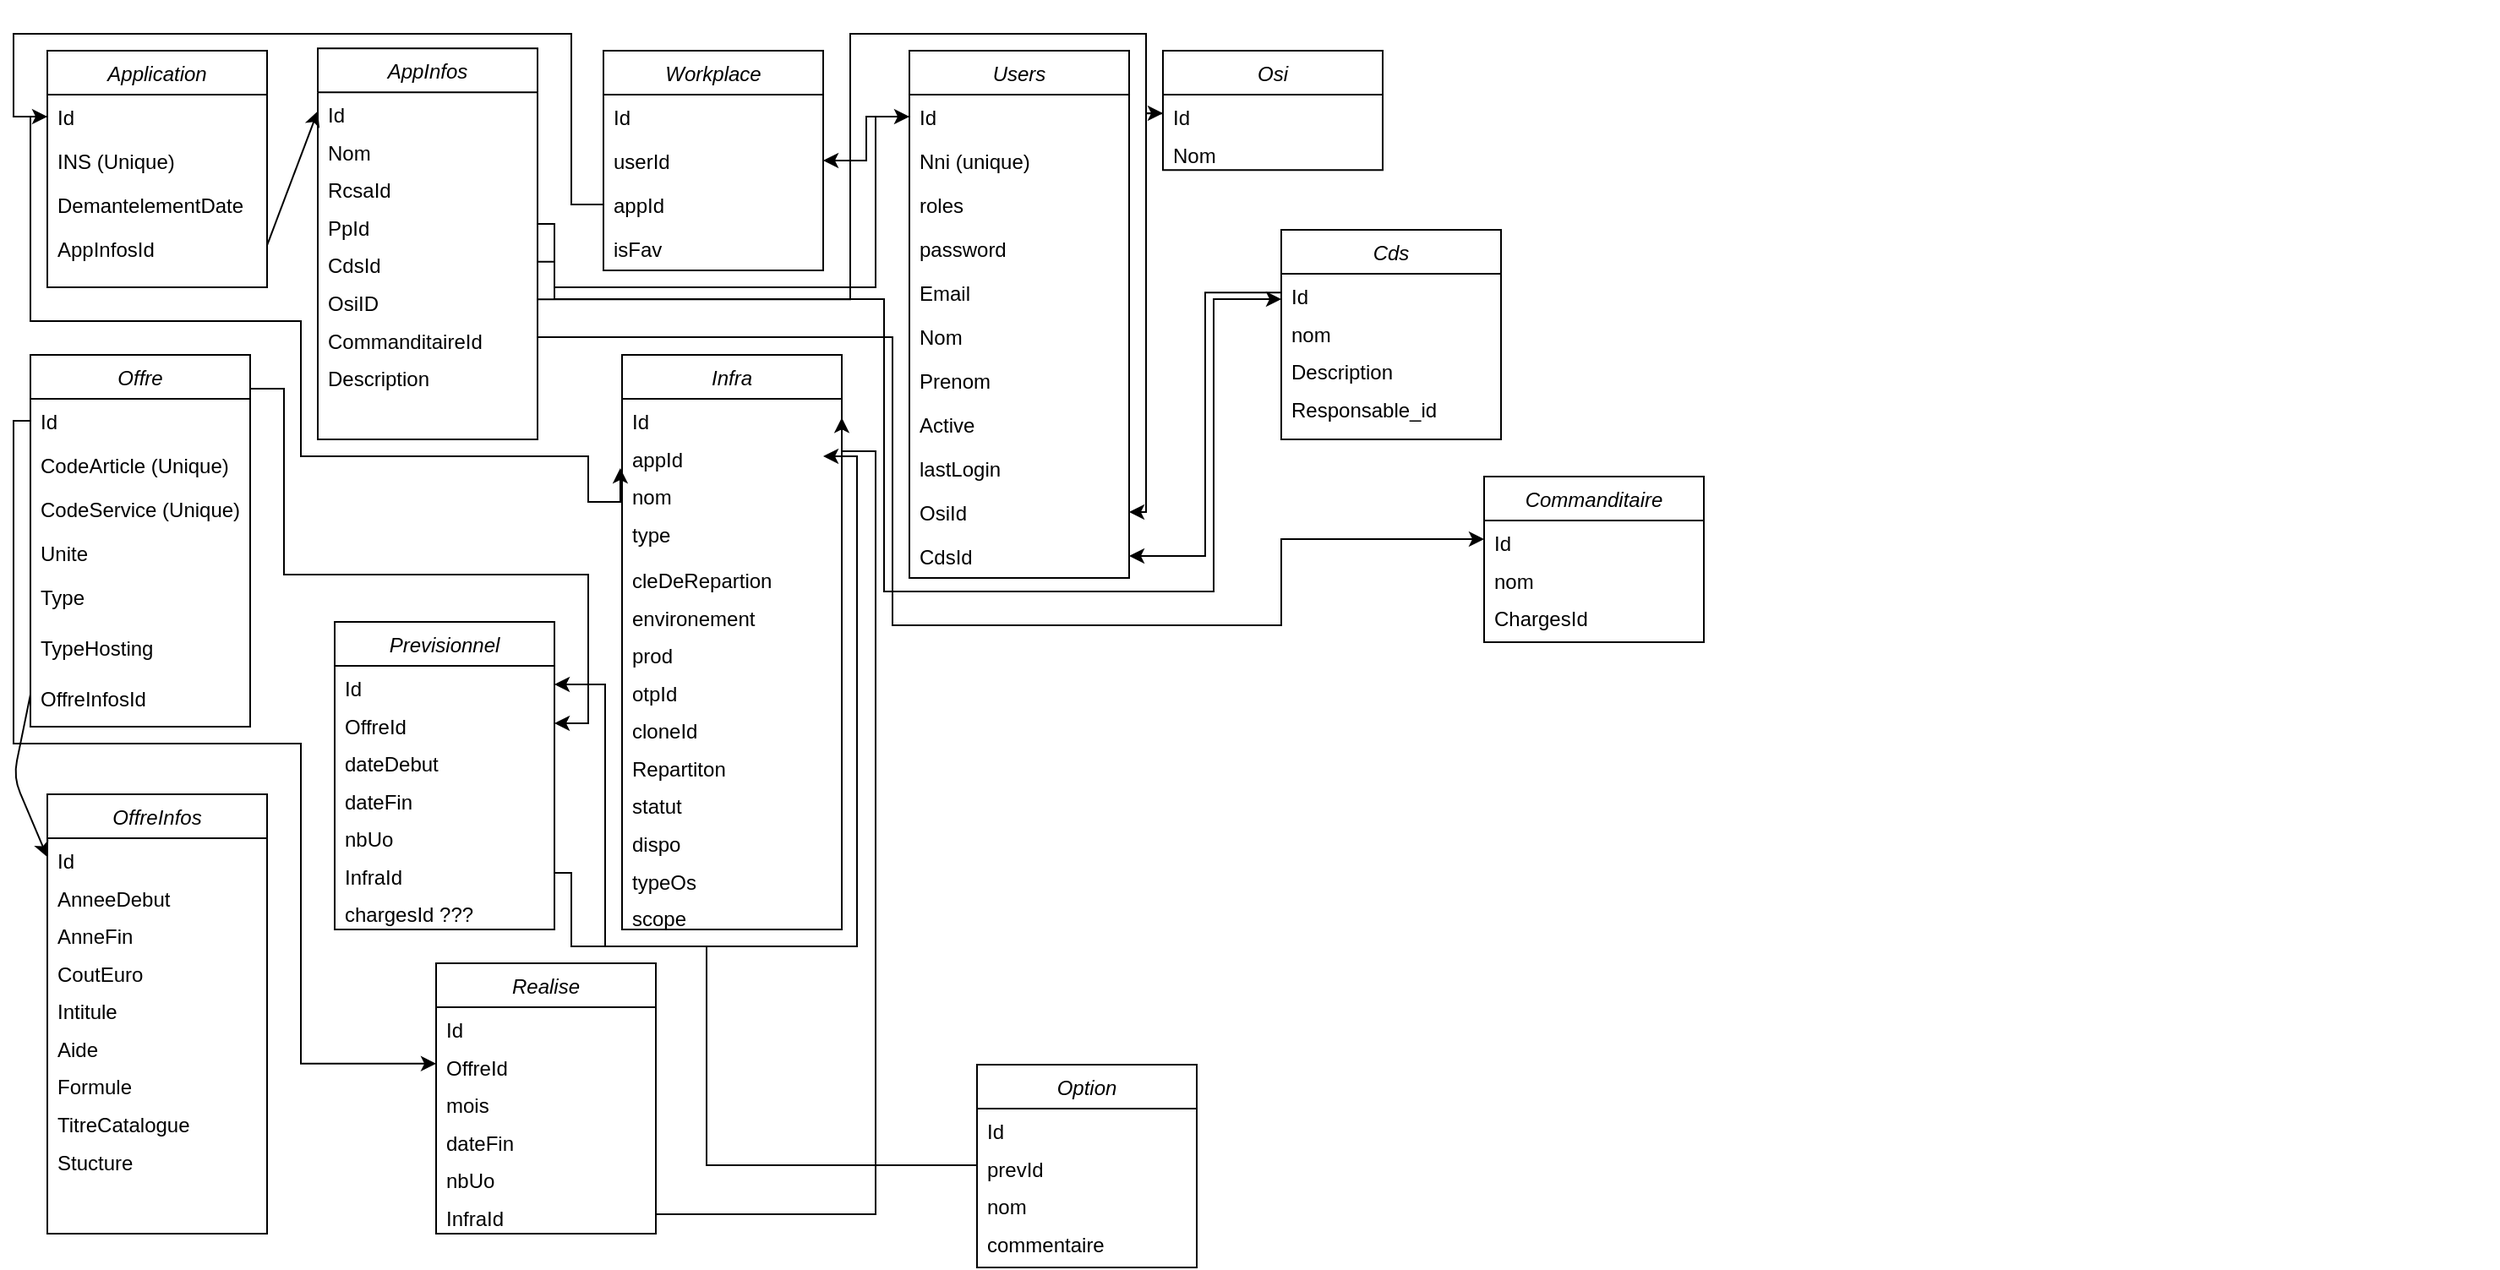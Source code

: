 <mxfile version="13.6.2" type="github"><diagram id="C5RBs43oDa-KdzZeNtuy" name="Page-1"><mxGraphModel dx="2591" dy="805" grid="1" gridSize="10" guides="1" tooltips="1" connect="1" arrows="1" fold="1" page="1" pageScale="1" pageWidth="1169" pageHeight="827" background="#FFFFFF" math="0" shadow="0"><root><mxCell id="WIyWlLk6GJQsqaUBKTNV-0"/><mxCell id="WIyWlLk6GJQsqaUBKTNV-1" parent="WIyWlLk6GJQsqaUBKTNV-0"/><mxCell id="NG8x4knDalmK18Tff4SG-9" value="" style="group" parent="WIyWlLk6GJQsqaUBKTNV-1" vertex="1" connectable="0"><mxGeometry x="180" y="10" width="130" height="240" as="geometry"/></mxCell><mxCell id="NG8x4knDalmK18Tff4SG-3" value="AppInfos" style="swimlane;fontStyle=2;align=center;verticalAlign=top;childLayout=stackLayout;horizontal=1;startSize=26;horizontalStack=0;resizeParent=1;resizeLast=0;collapsible=1;marginBottom=0;rounded=0;shadow=0;strokeWidth=1;" parent="NG8x4knDalmK18Tff4SG-9" vertex="1"><mxGeometry x="-1160" y="28.571" width="130" height="231.429" as="geometry"><mxRectangle x="230" y="140" width="160" height="26" as="alternateBounds"/></mxGeometry></mxCell><mxCell id="NG8x4knDalmK18Tff4SG-4" value="Id" style="text;align=left;verticalAlign=top;spacingLeft=4;spacingRight=4;overflow=hidden;rotatable=0;points=[[0,0.5],[1,0.5]];portConstraint=eastwest;" parent="NG8x4knDalmK18Tff4SG-3" vertex="1"><mxGeometry y="26" width="130" height="22.286" as="geometry"/></mxCell><mxCell id="NG8x4knDalmK18Tff4SG-6" value="Nom" style="text;align=left;verticalAlign=top;spacingLeft=4;spacingRight=4;overflow=hidden;rotatable=0;points=[[0,0.5],[1,0.5]];portConstraint=eastwest;rounded=0;shadow=0;html=0;" parent="NG8x4knDalmK18Tff4SG-3" vertex="1"><mxGeometry y="48.286" width="130" height="22.286" as="geometry"/></mxCell><mxCell id="NG8x4knDalmK18Tff4SG-12" value="RcsaId" style="text;align=left;verticalAlign=top;spacingLeft=4;spacingRight=4;overflow=hidden;rotatable=0;points=[[0,0.5],[1,0.5]];portConstraint=eastwest;rounded=0;shadow=0;html=0;" parent="NG8x4knDalmK18Tff4SG-3" vertex="1"><mxGeometry y="70.571" width="130" height="22.286" as="geometry"/></mxCell><mxCell id="NG8x4knDalmK18Tff4SG-13" value="PpId" style="text;align=left;verticalAlign=top;spacingLeft=4;spacingRight=4;overflow=hidden;rotatable=0;points=[[0,0.5],[1,0.5]];portConstraint=eastwest;rounded=0;shadow=0;html=0;" parent="NG8x4knDalmK18Tff4SG-3" vertex="1"><mxGeometry y="92.857" width="130" height="22.286" as="geometry"/></mxCell><mxCell id="NG8x4knDalmK18Tff4SG-14" value="CdsId" style="text;align=left;verticalAlign=top;spacingLeft=4;spacingRight=4;overflow=hidden;rotatable=0;points=[[0,0.5],[1,0.5]];portConstraint=eastwest;rounded=0;shadow=0;html=0;" parent="NG8x4knDalmK18Tff4SG-3" vertex="1"><mxGeometry y="115.143" width="130" height="22.286" as="geometry"/></mxCell><mxCell id="NG8x4knDalmK18Tff4SG-16" value="OsiID" style="text;align=left;verticalAlign=top;spacingLeft=4;spacingRight=4;overflow=hidden;rotatable=0;points=[[0,0.5],[1,0.5]];portConstraint=eastwest;rounded=0;shadow=0;html=0;" parent="NG8x4knDalmK18Tff4SG-3" vertex="1"><mxGeometry y="137.429" width="130" height="22.286" as="geometry"/></mxCell><mxCell id="kQjVn0ige6z7BItfw34j-37" value="CommanditaireId" style="text;align=left;verticalAlign=top;spacingLeft=4;spacingRight=4;overflow=hidden;rotatable=0;points=[[0,0.5],[1,0.5]];portConstraint=eastwest;rounded=0;shadow=0;html=0;" parent="NG8x4knDalmK18Tff4SG-3" vertex="1"><mxGeometry y="159.714" width="130" height="22.286" as="geometry"/></mxCell><mxCell id="CQ4GkBf9wZ1WWb05KuME-1" value="Description&#xA;" style="text;align=left;verticalAlign=top;spacingLeft=4;spacingRight=4;overflow=hidden;rotatable=0;points=[[0,0.5],[1,0.5]];portConstraint=eastwest;rounded=0;shadow=0;html=0;" vertex="1" parent="NG8x4knDalmK18Tff4SG-3"><mxGeometry y="182.0" width="130" height="22.286" as="geometry"/></mxCell><mxCell id="NG8x4knDalmK18Tff4SG-17" value="" style="endArrow=classic;html=1;exitX=1;exitY=0.5;exitDx=0;exitDy=0;entryX=0;entryY=0.5;entryDx=0;entryDy=0;" parent="WIyWlLk6GJQsqaUBKTNV-1" source="CQ4GkBf9wZ1WWb05KuME-2" target="NG8x4knDalmK18Tff4SG-4" edge="1"><mxGeometry width="50" height="50" relative="1" as="geometry"><mxPoint x="-1060" y="250" as="sourcePoint"/><mxPoint x="-980" y="98" as="targetPoint"/></mxGeometry></mxCell><mxCell id="NG8x4knDalmK18Tff4SG-37" value="" style="endArrow=classic;html=1;entryX=0;entryY=0.5;entryDx=0;entryDy=0;" parent="WIyWlLk6GJQsqaUBKTNV-1" target="NG8x4knDalmK18Tff4SG-27" edge="1"><mxGeometry width="50" height="50" relative="1" as="geometry"><mxPoint x="-1150" y="421" as="sourcePoint"/><mxPoint x="-980" y="419.429" as="targetPoint"/><Array as="points"><mxPoint x="-1160" y="470"/></Array></mxGeometry></mxCell><mxCell id="Rm4Ljo6j3yXok0jEWn-0-30" style="edgeStyle=orthogonalEdgeStyle;rounded=0;orthogonalLoop=1;jettySize=auto;html=1;entryX=-0.008;entryY=0.84;entryDx=0;entryDy=0;entryPerimeter=0;" parent="WIyWlLk6GJQsqaUBKTNV-1" source="zkfFHV4jXpPFQw0GAbJ--1" target="Rm4Ljo6j3yXok0jEWn-0-23" edge="1"><mxGeometry relative="1" as="geometry"><Array as="points"><mxPoint x="-1150" y="79"/><mxPoint x="-1150" y="200"/><mxPoint x="-990" y="200"/><mxPoint x="-990" y="280"/><mxPoint x="-820" y="280"/><mxPoint x="-820" y="307"/></Array></mxGeometry></mxCell><mxCell id="Rm4Ljo6j3yXok0jEWn-0-31" style="edgeStyle=orthogonalEdgeStyle;rounded=0;orthogonalLoop=1;jettySize=auto;html=1;" parent="WIyWlLk6GJQsqaUBKTNV-1" source="NG8x4knDalmK18Tff4SG-19" target="Rm4Ljo6j3yXok0jEWn-0-2" edge="1"><mxGeometry relative="1" as="geometry"><mxPoint x="-1011" y="399" as="sourcePoint"/><Array as="points"><mxPoint x="-1085" y="240"/><mxPoint x="-1000" y="240"/><mxPoint x="-1000" y="350"/><mxPoint x="-820" y="350"/><mxPoint x="-820" y="438"/></Array></mxGeometry></mxCell><mxCell id="Rm4Ljo6j3yXok0jEWn-0-32" style="edgeStyle=orthogonalEdgeStyle;rounded=0;orthogonalLoop=1;jettySize=auto;html=1;entryX=0;entryY=0.5;entryDx=0;entryDy=0;" parent="WIyWlLk6GJQsqaUBKTNV-1" source="NG8x4knDalmK18Tff4SG-19" target="Rm4Ljo6j3yXok0jEWn-0-15" edge="1"><mxGeometry relative="1" as="geometry"><Array as="points"><mxPoint x="-1160" y="259"/><mxPoint x="-1160" y="450"/><mxPoint x="-990" y="450"/><mxPoint x="-990" y="639"/></Array></mxGeometry></mxCell><mxCell id="Rm4Ljo6j3yXok0jEWn-0-33" style="edgeStyle=orthogonalEdgeStyle;rounded=0;orthogonalLoop=1;jettySize=auto;html=1;" parent="WIyWlLk6GJQsqaUBKTNV-1" source="Rm4Ljo6j3yXok0jEWn-0-11" edge="1"><mxGeometry relative="1" as="geometry"><Array as="points"><mxPoint x="-830" y="527"/><mxPoint x="-830" y="570"/><mxPoint x="-661" y="570"/><mxPoint x="-661" y="280"/></Array><mxPoint x="-681" y="280" as="targetPoint"/></mxGeometry></mxCell><mxCell id="Rm4Ljo6j3yXok0jEWn-0-34" style="edgeStyle=orthogonalEdgeStyle;rounded=0;orthogonalLoop=1;jettySize=auto;html=1;entryX=1;entryY=0.5;entryDx=0;entryDy=0;" parent="WIyWlLk6GJQsqaUBKTNV-1" source="Rm4Ljo6j3yXok0jEWn-0-19" target="Rm4Ljo6j3yXok0jEWn-0-22" edge="1"><mxGeometry relative="1" as="geometry"><Array as="points"><mxPoint x="-650" y="729"/><mxPoint x="-650" y="277"/></Array></mxGeometry></mxCell><mxCell id="Rm4Ljo6j3yXok0jEWn-0-40" style="edgeStyle=orthogonalEdgeStyle;rounded=0;orthogonalLoop=1;jettySize=auto;html=1;" parent="WIyWlLk6GJQsqaUBKTNV-1" source="Rm4Ljo6j3yXok0jEWn-0-37" target="Rm4Ljo6j3yXok0jEWn-0-1" edge="1"><mxGeometry relative="1" as="geometry"><mxPoint x="-810" y="426" as="targetPoint"/><Array as="points"><mxPoint x="-750" y="700"/><mxPoint x="-750" y="570"/><mxPoint x="-810" y="570"/><mxPoint x="-810" y="415"/></Array></mxGeometry></mxCell><mxCell id="kQjVn0ige6z7BItfw34j-5" style="edgeStyle=orthogonalEdgeStyle;rounded=0;orthogonalLoop=1;jettySize=auto;html=1;exitX=0;exitY=0.5;exitDx=0;exitDy=0;entryX=0;entryY=0.5;entryDx=0;entryDy=0;" parent="WIyWlLk6GJQsqaUBKTNV-1" source="kQjVn0ige6z7BItfw34j-3" target="zkfFHV4jXpPFQw0GAbJ--1" edge="1"><mxGeometry relative="1" as="geometry"><Array as="points"><mxPoint x="-830" y="131"/><mxPoint x="-830" y="30"/><mxPoint x="-1160" y="30"/><mxPoint x="-1160" y="79"/></Array></mxGeometry></mxCell><mxCell id="kQjVn0ige6z7BItfw34j-19" style="edgeStyle=orthogonalEdgeStyle;rounded=0;orthogonalLoop=1;jettySize=auto;html=1;" parent="WIyWlLk6GJQsqaUBKTNV-1" source="kQjVn0ige6z7BItfw34j-7" target="kQjVn0ige6z7BItfw34j-2" edge="1"><mxGeometry relative="1" as="geometry"/></mxCell><mxCell id="kQjVn0ige6z7BItfw34j-0" value="Workplace" style="swimlane;fontStyle=2;align=center;verticalAlign=top;childLayout=stackLayout;horizontal=1;startSize=26;horizontalStack=0;resizeParent=1;resizeLast=0;collapsible=1;marginBottom=0;rounded=0;shadow=0;strokeWidth=1;" parent="WIyWlLk6GJQsqaUBKTNV-1" vertex="1"><mxGeometry x="-811" y="40" width="130" height="130" as="geometry"><mxRectangle x="230" y="140" width="160" height="26" as="alternateBounds"/></mxGeometry></mxCell><mxCell id="kQjVn0ige6z7BItfw34j-1" value="Id" style="text;align=left;verticalAlign=top;spacingLeft=4;spacingRight=4;overflow=hidden;rotatable=0;points=[[0,0.5],[1,0.5]];portConstraint=eastwest;" parent="kQjVn0ige6z7BItfw34j-0" vertex="1"><mxGeometry y="26" width="130" height="26" as="geometry"/></mxCell><mxCell id="kQjVn0ige6z7BItfw34j-2" value="userId" style="text;align=left;verticalAlign=top;spacingLeft=4;spacingRight=4;overflow=hidden;rotatable=0;points=[[0,0.5],[1,0.5]];portConstraint=eastwest;rounded=0;shadow=0;html=0;" parent="kQjVn0ige6z7BItfw34j-0" vertex="1"><mxGeometry y="52" width="130" height="26" as="geometry"/></mxCell><mxCell id="kQjVn0ige6z7BItfw34j-3" value="appId" style="text;align=left;verticalAlign=top;spacingLeft=4;spacingRight=4;overflow=hidden;rotatable=0;points=[[0,0.5],[1,0.5]];portConstraint=eastwest;rounded=0;shadow=0;html=0;" parent="kQjVn0ige6z7BItfw34j-0" vertex="1"><mxGeometry y="78" width="130" height="26" as="geometry"/></mxCell><mxCell id="kQjVn0ige6z7BItfw34j-4" value="isFav" style="text;align=left;verticalAlign=top;spacingLeft=4;spacingRight=4;overflow=hidden;rotatable=0;points=[[0,0.5],[1,0.5]];portConstraint=eastwest;rounded=0;shadow=0;html=0;" parent="kQjVn0ige6z7BItfw34j-0" vertex="1"><mxGeometry y="104" width="130" height="26" as="geometry"/></mxCell><mxCell id="kQjVn0ige6z7BItfw34j-6" value="Users" style="swimlane;fontStyle=2;align=center;verticalAlign=top;childLayout=stackLayout;horizontal=1;startSize=26;horizontalStack=0;resizeParent=1;resizeLast=0;collapsible=1;marginBottom=0;rounded=0;shadow=0;strokeWidth=1;" parent="WIyWlLk6GJQsqaUBKTNV-1" vertex="1"><mxGeometry x="-630" y="40" width="130" height="312" as="geometry"><mxRectangle x="230" y="140" width="160" height="26" as="alternateBounds"/></mxGeometry></mxCell><mxCell id="kQjVn0ige6z7BItfw34j-7" value="Id" style="text;align=left;verticalAlign=top;spacingLeft=4;spacingRight=4;overflow=hidden;rotatable=0;points=[[0,0.5],[1,0.5]];portConstraint=eastwest;" parent="kQjVn0ige6z7BItfw34j-6" vertex="1"><mxGeometry y="26" width="130" height="26" as="geometry"/></mxCell><mxCell id="kQjVn0ige6z7BItfw34j-8" value="Nni (unique)" style="text;align=left;verticalAlign=top;spacingLeft=4;spacingRight=4;overflow=hidden;rotatable=0;points=[[0,0.5],[1,0.5]];portConstraint=eastwest;rounded=0;shadow=0;html=0;" parent="kQjVn0ige6z7BItfw34j-6" vertex="1"><mxGeometry y="52" width="130" height="26" as="geometry"/></mxCell><mxCell id="kQjVn0ige6z7BItfw34j-9" value="roles" style="text;align=left;verticalAlign=top;spacingLeft=4;spacingRight=4;overflow=hidden;rotatable=0;points=[[0,0.5],[1,0.5]];portConstraint=eastwest;rounded=0;shadow=0;html=0;" parent="kQjVn0ige6z7BItfw34j-6" vertex="1"><mxGeometry y="78" width="130" height="26" as="geometry"/></mxCell><mxCell id="kQjVn0ige6z7BItfw34j-10" value="password" style="text;align=left;verticalAlign=top;spacingLeft=4;spacingRight=4;overflow=hidden;rotatable=0;points=[[0,0.5],[1,0.5]];portConstraint=eastwest;rounded=0;shadow=0;html=0;" parent="kQjVn0ige6z7BItfw34j-6" vertex="1"><mxGeometry y="104" width="130" height="26" as="geometry"/></mxCell><mxCell id="kQjVn0ige6z7BItfw34j-13" value="Email" style="text;align=left;verticalAlign=top;spacingLeft=4;spacingRight=4;overflow=hidden;rotatable=0;points=[[0,0.5],[1,0.5]];portConstraint=eastwest;rounded=0;shadow=0;html=0;" parent="kQjVn0ige6z7BItfw34j-6" vertex="1"><mxGeometry y="130" width="130" height="26" as="geometry"/></mxCell><mxCell id="kQjVn0ige6z7BItfw34j-12" value="Nom" style="text;align=left;verticalAlign=top;spacingLeft=4;spacingRight=4;overflow=hidden;rotatable=0;points=[[0,0.5],[1,0.5]];portConstraint=eastwest;rounded=0;shadow=0;html=0;" parent="kQjVn0ige6z7BItfw34j-6" vertex="1"><mxGeometry y="156" width="130" height="26" as="geometry"/></mxCell><mxCell id="kQjVn0ige6z7BItfw34j-14" value="Prenom" style="text;align=left;verticalAlign=top;spacingLeft=4;spacingRight=4;overflow=hidden;rotatable=0;points=[[0,0.5],[1,0.5]];portConstraint=eastwest;rounded=0;shadow=0;html=0;" parent="kQjVn0ige6z7BItfw34j-6" vertex="1"><mxGeometry y="182" width="130" height="26" as="geometry"/></mxCell><mxCell id="kQjVn0ige6z7BItfw34j-15" value="Active" style="text;align=left;verticalAlign=top;spacingLeft=4;spacingRight=4;overflow=hidden;rotatable=0;points=[[0,0.5],[1,0.5]];portConstraint=eastwest;rounded=0;shadow=0;html=0;" parent="kQjVn0ige6z7BItfw34j-6" vertex="1"><mxGeometry y="208" width="130" height="26" as="geometry"/></mxCell><mxCell id="kQjVn0ige6z7BItfw34j-17" value="lastLogin" style="text;align=left;verticalAlign=top;spacingLeft=4;spacingRight=4;overflow=hidden;rotatable=0;points=[[0,0.5],[1,0.5]];portConstraint=eastwest;rounded=0;shadow=0;html=0;" parent="kQjVn0ige6z7BItfw34j-6" vertex="1"><mxGeometry y="234" width="130" height="26" as="geometry"/></mxCell><mxCell id="kQjVn0ige6z7BItfw34j-16" value="OsiId" style="text;align=left;verticalAlign=top;spacingLeft=4;spacingRight=4;overflow=hidden;rotatable=0;points=[[0,0.5],[1,0.5]];portConstraint=eastwest;rounded=0;shadow=0;html=0;" parent="kQjVn0ige6z7BItfw34j-6" vertex="1"><mxGeometry y="260" width="130" height="26" as="geometry"/></mxCell><mxCell id="kQjVn0ige6z7BItfw34j-18" value="CdsId" style="text;align=left;verticalAlign=top;spacingLeft=4;spacingRight=4;overflow=hidden;rotatable=0;points=[[0,0.5],[1,0.5]];portConstraint=eastwest;rounded=0;shadow=0;html=0;" parent="kQjVn0ige6z7BItfw34j-6" vertex="1"><mxGeometry y="286" width="130" height="26" as="geometry"/></mxCell><mxCell id="zkfFHV4jXpPFQw0GAbJ--0" value="Application" style="swimlane;fontStyle=2;align=center;verticalAlign=top;childLayout=stackLayout;horizontal=1;startSize=26;horizontalStack=0;resizeParent=1;resizeLast=0;collapsible=1;marginBottom=0;rounded=0;shadow=0;strokeWidth=1;" parent="WIyWlLk6GJQsqaUBKTNV-1" vertex="1"><mxGeometry x="-1140" y="40" width="130" height="140" as="geometry"><mxRectangle x="230" y="140" width="160" height="26" as="alternateBounds"/></mxGeometry></mxCell><mxCell id="zkfFHV4jXpPFQw0GAbJ--1" value="Id" style="text;align=left;verticalAlign=top;spacingLeft=4;spacingRight=4;overflow=hidden;rotatable=0;points=[[0,0.5],[1,0.5]];portConstraint=eastwest;" parent="zkfFHV4jXpPFQw0GAbJ--0" vertex="1"><mxGeometry y="26" width="130" height="26" as="geometry"/></mxCell><mxCell id="zkfFHV4jXpPFQw0GAbJ--2" value="INS (Unique)" style="text;align=left;verticalAlign=top;spacingLeft=4;spacingRight=4;overflow=hidden;rotatable=0;points=[[0,0.5],[1,0.5]];portConstraint=eastwest;rounded=0;shadow=0;html=0;" parent="zkfFHV4jXpPFQw0GAbJ--0" vertex="1"><mxGeometry y="52" width="130" height="26" as="geometry"/></mxCell><mxCell id="zkfFHV4jXpPFQw0GAbJ--3" value="DemantelementDate" style="text;align=left;verticalAlign=top;spacingLeft=4;spacingRight=4;overflow=hidden;rotatable=0;points=[[0,0.5],[1,0.5]];portConstraint=eastwest;rounded=0;shadow=0;html=0;" parent="zkfFHV4jXpPFQw0GAbJ--0" vertex="1"><mxGeometry y="78" width="130" height="26" as="geometry"/></mxCell><mxCell id="CQ4GkBf9wZ1WWb05KuME-2" value="AppInfosId" style="text;align=left;verticalAlign=top;spacingLeft=4;spacingRight=4;overflow=hidden;rotatable=0;points=[[0,0.5],[1,0.5]];portConstraint=eastwest;rounded=0;shadow=0;html=0;" vertex="1" parent="zkfFHV4jXpPFQw0GAbJ--0"><mxGeometry y="104" width="130" height="22.286" as="geometry"/></mxCell><mxCell id="kQjVn0ige6z7BItfw34j-35" style="edgeStyle=orthogonalEdgeStyle;rounded=0;orthogonalLoop=1;jettySize=auto;html=1;entryX=1;entryY=0.5;entryDx=0;entryDy=0;" parent="WIyWlLk6GJQsqaUBKTNV-1" source="kQjVn0ige6z7BItfw34j-21" target="kQjVn0ige6z7BItfw34j-16" edge="1"><mxGeometry relative="1" as="geometry"><Array as="points"><mxPoint x="-490" y="77"/><mxPoint x="-490" y="313"/></Array></mxGeometry></mxCell><mxCell id="kQjVn0ige6z7BItfw34j-20" value="Osi" style="swimlane;fontStyle=2;align=center;verticalAlign=top;childLayout=stackLayout;horizontal=1;startSize=26;horizontalStack=0;resizeParent=1;resizeLast=0;collapsible=1;marginBottom=0;rounded=0;shadow=0;strokeWidth=1;" parent="WIyWlLk6GJQsqaUBKTNV-1" vertex="1"><mxGeometry x="-480" y="40" width="130" height="70.571" as="geometry"><mxRectangle x="230" y="140" width="160" height="26" as="alternateBounds"/></mxGeometry></mxCell><mxCell id="kQjVn0ige6z7BItfw34j-21" value="Id" style="text;align=left;verticalAlign=top;spacingLeft=4;spacingRight=4;overflow=hidden;rotatable=0;points=[[0,0.5],[1,0.5]];portConstraint=eastwest;" parent="kQjVn0ige6z7BItfw34j-20" vertex="1"><mxGeometry y="26" width="130" height="22.286" as="geometry"/></mxCell><mxCell id="kQjVn0ige6z7BItfw34j-22" value="Nom" style="text;align=left;verticalAlign=top;spacingLeft=4;spacingRight=4;overflow=hidden;rotatable=0;points=[[0,0.5],[1,0.5]];portConstraint=eastwest;" parent="kQjVn0ige6z7BItfw34j-20" vertex="1"><mxGeometry y="48.286" width="130" height="22.286" as="geometry"/></mxCell><mxCell id="kQjVn0ige6z7BItfw34j-36" style="edgeStyle=orthogonalEdgeStyle;rounded=0;orthogonalLoop=1;jettySize=auto;html=1;entryX=1;entryY=0.5;entryDx=0;entryDy=0;" parent="WIyWlLk6GJQsqaUBKTNV-1" source="kQjVn0ige6z7BItfw34j-31" target="kQjVn0ige6z7BItfw34j-18" edge="1"><mxGeometry relative="1" as="geometry"/></mxCell><mxCell id="kQjVn0ige6z7BItfw34j-38" style="edgeStyle=orthogonalEdgeStyle;rounded=0;orthogonalLoop=1;jettySize=auto;html=1;" parent="WIyWlLk6GJQsqaUBKTNV-1" source="kQjVn0ige6z7BItfw34j-37" target="kQjVn0ige6z7BItfw34j-26" edge="1"><mxGeometry relative="1" as="geometry"><Array as="points"><mxPoint x="-640" y="210"/><mxPoint x="-640" y="380"/><mxPoint x="-410" y="380"/><mxPoint x="-410" y="329"/></Array></mxGeometry></mxCell><mxCell id="kQjVn0ige6z7BItfw34j-39" style="edgeStyle=orthogonalEdgeStyle;rounded=0;orthogonalLoop=1;jettySize=auto;html=1;entryX=0;entryY=0.5;entryDx=0;entryDy=0;" parent="WIyWlLk6GJQsqaUBKTNV-1" source="NG8x4knDalmK18Tff4SG-13" target="kQjVn0ige6z7BItfw34j-7" edge="1"><mxGeometry relative="1" as="geometry"><Array as="points"><mxPoint x="-840" y="143"/><mxPoint x="-840" y="180"/><mxPoint x="-650" y="180"/><mxPoint x="-650" y="79"/></Array></mxGeometry></mxCell><mxCell id="kQjVn0ige6z7BItfw34j-40" style="edgeStyle=orthogonalEdgeStyle;rounded=0;orthogonalLoop=1;jettySize=auto;html=1;" parent="WIyWlLk6GJQsqaUBKTNV-1" source="NG8x4knDalmK18Tff4SG-14" edge="1" target="kQjVn0ige6z7BItfw34j-31"><mxGeometry relative="1" as="geometry"><mxPoint x="-440" y="160" as="targetPoint"/><Array as="points"><mxPoint x="-840" y="165"/><mxPoint x="-840" y="187"/><mxPoint x="-645" y="187"/><mxPoint x="-645" y="360"/><mxPoint x="-450" y="360"/><mxPoint x="-450" y="187"/></Array></mxGeometry></mxCell><mxCell id="kQjVn0ige6z7BItfw34j-41" style="edgeStyle=orthogonalEdgeStyle;rounded=0;orthogonalLoop=1;jettySize=auto;html=1;" parent="WIyWlLk6GJQsqaUBKTNV-1" source="NG8x4knDalmK18Tff4SG-16" target="kQjVn0ige6z7BItfw34j-21" edge="1"><mxGeometry relative="1" as="geometry"><Array as="points"><mxPoint x="-665" y="187"/><mxPoint x="-665" y="30"/><mxPoint x="-490" y="30"/><mxPoint x="-490" y="77"/></Array></mxGeometry></mxCell><mxCell id="Rm4Ljo6j3yXok0jEWn-0-35" value="Option" style="swimlane;fontStyle=2;align=center;verticalAlign=top;childLayout=stackLayout;horizontal=1;startSize=26;horizontalStack=0;resizeParent=1;resizeLast=0;collapsible=1;marginBottom=0;rounded=0;shadow=0;strokeWidth=1;" parent="WIyWlLk6GJQsqaUBKTNV-1" vertex="1"><mxGeometry x="-590" y="640" width="130" height="120" as="geometry"><mxRectangle x="230" y="140" width="160" height="26" as="alternateBounds"/></mxGeometry></mxCell><mxCell id="Rm4Ljo6j3yXok0jEWn-0-36" value="Id" style="text;align=left;verticalAlign=top;spacingLeft=4;spacingRight=4;overflow=hidden;rotatable=0;points=[[0,0.5],[1,0.5]];portConstraint=eastwest;" parent="Rm4Ljo6j3yXok0jEWn-0-35" vertex="1"><mxGeometry y="26" width="130" height="22.286" as="geometry"/></mxCell><mxCell id="Rm4Ljo6j3yXok0jEWn-0-37" value="prevId" style="text;align=left;verticalAlign=top;spacingLeft=4;spacingRight=4;overflow=hidden;rotatable=0;points=[[0,0.5],[1,0.5]];portConstraint=eastwest;" parent="Rm4Ljo6j3yXok0jEWn-0-35" vertex="1"><mxGeometry y="48.286" width="130" height="22.286" as="geometry"/></mxCell><mxCell id="Rm4Ljo6j3yXok0jEWn-0-38" value="nom" style="text;align=left;verticalAlign=top;spacingLeft=4;spacingRight=4;overflow=hidden;rotatable=0;points=[[0,0.5],[1,0.5]];portConstraint=eastwest;rounded=0;shadow=0;html=0;" parent="Rm4Ljo6j3yXok0jEWn-0-35" vertex="1"><mxGeometry y="70.571" width="130" height="22.286" as="geometry"/></mxCell><mxCell id="Rm4Ljo6j3yXok0jEWn-0-39" value="commentaire" style="text;align=left;verticalAlign=top;spacingLeft=4;spacingRight=4;overflow=hidden;rotatable=0;points=[[0,0.5],[1,0.5]];portConstraint=eastwest;rounded=0;shadow=0;html=0;" parent="Rm4Ljo6j3yXok0jEWn-0-35" vertex="1"><mxGeometry y="92.857" width="130" height="22.286" as="geometry"/></mxCell><mxCell id="kQjVn0ige6z7BItfw34j-25" value="Commanditaire" style="swimlane;fontStyle=2;align=center;verticalAlign=top;childLayout=stackLayout;horizontal=1;startSize=26;horizontalStack=0;resizeParent=1;resizeLast=0;collapsible=1;marginBottom=0;rounded=0;shadow=0;strokeWidth=1;" parent="WIyWlLk6GJQsqaUBKTNV-1" vertex="1"><mxGeometry x="-290" y="292" width="130" height="98" as="geometry"><mxRectangle x="230" y="140" width="160" height="26" as="alternateBounds"/></mxGeometry></mxCell><mxCell id="kQjVn0ige6z7BItfw34j-26" value="Id" style="text;align=left;verticalAlign=top;spacingLeft=4;spacingRight=4;overflow=hidden;rotatable=0;points=[[0,0.5],[1,0.5]];portConstraint=eastwest;" parent="kQjVn0ige6z7BItfw34j-25" vertex="1"><mxGeometry y="26" width="130" height="22.286" as="geometry"/></mxCell><mxCell id="kQjVn0ige6z7BItfw34j-28" value="nom" style="text;align=left;verticalAlign=top;spacingLeft=4;spacingRight=4;overflow=hidden;rotatable=0;points=[[0,0.5],[1,0.5]];portConstraint=eastwest;rounded=0;shadow=0;html=0;" parent="kQjVn0ige6z7BItfw34j-25" vertex="1"><mxGeometry y="48.286" width="130" height="22.286" as="geometry"/></mxCell><mxCell id="kQjVn0ige6z7BItfw34j-29" value="ChargesId" style="text;align=left;verticalAlign=top;spacingLeft=4;spacingRight=4;overflow=hidden;rotatable=0;points=[[0,0.5],[1,0.5]];portConstraint=eastwest;rounded=0;shadow=0;html=0;" parent="kQjVn0ige6z7BItfw34j-25" vertex="1"><mxGeometry y="70.571" width="130" height="22.286" as="geometry"/></mxCell><mxCell id="kQjVn0ige6z7BItfw34j-30" value="Cds" style="swimlane;fontStyle=2;align=center;verticalAlign=top;childLayout=stackLayout;horizontal=1;startSize=26;horizontalStack=0;resizeParent=1;resizeLast=0;collapsible=1;marginBottom=0;rounded=0;shadow=0;strokeWidth=1;" parent="WIyWlLk6GJQsqaUBKTNV-1" vertex="1"><mxGeometry x="-410" y="146" width="130" height="124" as="geometry"><mxRectangle x="230" y="140" width="160" height="26" as="alternateBounds"/></mxGeometry></mxCell><mxCell id="kQjVn0ige6z7BItfw34j-31" value="Id" style="text;align=left;verticalAlign=top;spacingLeft=4;spacingRight=4;overflow=hidden;rotatable=0;points=[[0,0.5],[1,0.5]];portConstraint=eastwest;" parent="kQjVn0ige6z7BItfw34j-30" vertex="1"><mxGeometry y="26" width="130" height="22.286" as="geometry"/></mxCell><mxCell id="kQjVn0ige6z7BItfw34j-33" value="nom" style="text;align=left;verticalAlign=top;spacingLeft=4;spacingRight=4;overflow=hidden;rotatable=0;points=[[0,0.5],[1,0.5]];portConstraint=eastwest;rounded=0;shadow=0;html=0;" parent="kQjVn0ige6z7BItfw34j-30" vertex="1"><mxGeometry y="48.286" width="130" height="22.286" as="geometry"/></mxCell><mxCell id="kQjVn0ige6z7BItfw34j-34" value="Description&#xA;" style="text;align=left;verticalAlign=top;spacingLeft=4;spacingRight=4;overflow=hidden;rotatable=0;points=[[0,0.5],[1,0.5]];portConstraint=eastwest;rounded=0;shadow=0;html=0;" parent="kQjVn0ige6z7BItfw34j-30" vertex="1"><mxGeometry y="70.571" width="130" height="22.286" as="geometry"/></mxCell><mxCell id="CQ4GkBf9wZ1WWb05KuME-0" value="Responsable_id" style="text;align=left;verticalAlign=top;spacingLeft=4;spacingRight=4;overflow=hidden;rotatable=0;points=[[0,0.5],[1,0.5]];portConstraint=eastwest;rounded=0;shadow=0;html=0;" vertex="1" parent="kQjVn0ige6z7BItfw34j-30"><mxGeometry y="92.857" width="130" height="22.286" as="geometry"/></mxCell><mxCell id="NG8x4knDalmK18Tff4SG-18" value="Offre" style="swimlane;fontStyle=2;align=center;verticalAlign=top;childLayout=stackLayout;horizontal=1;startSize=26;horizontalStack=0;resizeParent=1;resizeLast=0;collapsible=1;marginBottom=0;rounded=0;shadow=0;strokeWidth=1;" parent="WIyWlLk6GJQsqaUBKTNV-1" vertex="1"><mxGeometry x="-1150" y="220" width="130" height="220" as="geometry"><mxRectangle x="230" y="140" width="160" height="26" as="alternateBounds"/></mxGeometry></mxCell><mxCell id="NG8x4knDalmK18Tff4SG-19" value="Id" style="text;align=left;verticalAlign=top;spacingLeft=4;spacingRight=4;overflow=hidden;rotatable=0;points=[[0,0.5],[1,0.5]];portConstraint=eastwest;" parent="NG8x4knDalmK18Tff4SG-18" vertex="1"><mxGeometry y="26" width="130" height="26" as="geometry"/></mxCell><mxCell id="NG8x4knDalmK18Tff4SG-20" value="CodeArticle (Unique)" style="text;align=left;verticalAlign=top;spacingLeft=4;spacingRight=4;overflow=hidden;rotatable=0;points=[[0,0.5],[1,0.5]];portConstraint=eastwest;rounded=0;shadow=0;html=0;" parent="NG8x4knDalmK18Tff4SG-18" vertex="1"><mxGeometry y="52" width="130" height="26" as="geometry"/></mxCell><mxCell id="NG8x4knDalmK18Tff4SG-21" value="CodeService (Unique)" style="text;align=left;verticalAlign=top;spacingLeft=4;spacingRight=4;overflow=hidden;rotatable=0;points=[[0,0.5],[1,0.5]];portConstraint=eastwest;rounded=0;shadow=0;html=0;" parent="NG8x4knDalmK18Tff4SG-18" vertex="1"><mxGeometry y="78" width="130" height="26" as="geometry"/></mxCell><mxCell id="NG8x4knDalmK18Tff4SG-24" value="Unite" style="text;align=left;verticalAlign=top;spacingLeft=4;spacingRight=4;overflow=hidden;rotatable=0;points=[[0,0.5],[1,0.5]];portConstraint=eastwest;rounded=0;shadow=0;html=0;" parent="NG8x4knDalmK18Tff4SG-18" vertex="1"><mxGeometry y="104" width="130" height="26" as="geometry"/></mxCell><mxCell id="NG8x4knDalmK18Tff4SG-25" value="Type" style="text;align=left;verticalAlign=top;spacingLeft=4;spacingRight=4;overflow=hidden;rotatable=0;points=[[0,0.5],[1,0.5]];portConstraint=eastwest;rounded=0;shadow=0;html=0;" parent="NG8x4knDalmK18Tff4SG-18" vertex="1"><mxGeometry y="130" width="130" height="30" as="geometry"/></mxCell><mxCell id="NG8x4knDalmK18Tff4SG-36" value="TypeHosting" style="text;align=left;verticalAlign=top;spacingLeft=4;spacingRight=4;overflow=hidden;rotatable=0;points=[[0,0.5],[1,0.5]];portConstraint=eastwest;rounded=0;shadow=0;html=0;" parent="NG8x4knDalmK18Tff4SG-18" vertex="1"><mxGeometry y="160" width="130" height="30" as="geometry"/></mxCell><mxCell id="CQ4GkBf9wZ1WWb05KuME-3" value="OffreInfosId" style="text;align=left;verticalAlign=top;spacingLeft=4;spacingRight=4;overflow=hidden;rotatable=0;points=[[0,0.5],[1,0.5]];portConstraint=eastwest;" vertex="1" parent="NG8x4knDalmK18Tff4SG-18"><mxGeometry y="190" width="130" height="22.286" as="geometry"/></mxCell><mxCell id="NG8x4knDalmK18Tff4SG-26" value="OffreInfos" style="swimlane;fontStyle=2;align=center;verticalAlign=top;childLayout=stackLayout;horizontal=1;startSize=26;horizontalStack=0;resizeParent=1;resizeLast=0;collapsible=1;marginBottom=0;rounded=0;shadow=0;strokeWidth=1;" parent="WIyWlLk6GJQsqaUBKTNV-1" vertex="1"><mxGeometry x="-1140" y="480" width="130" height="260" as="geometry"><mxRectangle x="220" y="320" width="160" height="26" as="alternateBounds"/></mxGeometry></mxCell><mxCell id="NG8x4knDalmK18Tff4SG-27" value="Id" style="text;align=left;verticalAlign=top;spacingLeft=4;spacingRight=4;overflow=hidden;rotatable=0;points=[[0,0.5],[1,0.5]];portConstraint=eastwest;" parent="NG8x4knDalmK18Tff4SG-26" vertex="1"><mxGeometry y="26" width="130" height="22.286" as="geometry"/></mxCell><mxCell id="NG8x4knDalmK18Tff4SG-28" value="AnneeDebut" style="text;align=left;verticalAlign=top;spacingLeft=4;spacingRight=4;overflow=hidden;rotatable=0;points=[[0,0.5],[1,0.5]];portConstraint=eastwest;rounded=0;shadow=0;html=0;" parent="NG8x4knDalmK18Tff4SG-26" vertex="1"><mxGeometry y="48.286" width="130" height="22.286" as="geometry"/></mxCell><mxCell id="NG8x4knDalmK18Tff4SG-29" value="AnneFin" style="text;align=left;verticalAlign=top;spacingLeft=4;spacingRight=4;overflow=hidden;rotatable=0;points=[[0,0.5],[1,0.5]];portConstraint=eastwest;rounded=0;shadow=0;html=0;" parent="NG8x4knDalmK18Tff4SG-26" vertex="1"><mxGeometry y="70.571" width="130" height="22.286" as="geometry"/></mxCell><mxCell id="NG8x4knDalmK18Tff4SG-30" value="CoutEuro" style="text;align=left;verticalAlign=top;spacingLeft=4;spacingRight=4;overflow=hidden;rotatable=0;points=[[0,0.5],[1,0.5]];portConstraint=eastwest;rounded=0;shadow=0;html=0;" parent="NG8x4knDalmK18Tff4SG-26" vertex="1"><mxGeometry y="92.857" width="130" height="22.286" as="geometry"/></mxCell><mxCell id="NG8x4knDalmK18Tff4SG-31" value="Intitule" style="text;align=left;verticalAlign=top;spacingLeft=4;spacingRight=4;overflow=hidden;rotatable=0;points=[[0,0.5],[1,0.5]];portConstraint=eastwest;rounded=0;shadow=0;html=0;" parent="NG8x4knDalmK18Tff4SG-26" vertex="1"><mxGeometry y="115.143" width="130" height="22.286" as="geometry"/></mxCell><mxCell id="NG8x4knDalmK18Tff4SG-32" value="Aide" style="text;align=left;verticalAlign=top;spacingLeft=4;spacingRight=4;overflow=hidden;rotatable=0;points=[[0,0.5],[1,0.5]];portConstraint=eastwest;rounded=0;shadow=0;html=0;" parent="NG8x4knDalmK18Tff4SG-26" vertex="1"><mxGeometry y="137.429" width="130" height="22.286" as="geometry"/></mxCell><mxCell id="NG8x4knDalmK18Tff4SG-33" value="Formule" style="text;align=left;verticalAlign=top;spacingLeft=4;spacingRight=4;overflow=hidden;rotatable=0;points=[[0,0.5],[1,0.5]];portConstraint=eastwest;rounded=0;shadow=0;html=0;" parent="NG8x4knDalmK18Tff4SG-26" vertex="1"><mxGeometry y="159.714" width="130" height="22.286" as="geometry"/></mxCell><mxCell id="NG8x4knDalmK18Tff4SG-34" value="TitreCatalogue" style="text;align=left;verticalAlign=top;spacingLeft=4;spacingRight=4;overflow=hidden;rotatable=0;points=[[0,0.5],[1,0.5]];portConstraint=eastwest;rounded=0;shadow=0;html=0;" parent="NG8x4knDalmK18Tff4SG-26" vertex="1"><mxGeometry y="182.0" width="130" height="22.286" as="geometry"/></mxCell><mxCell id="NG8x4knDalmK18Tff4SG-35" value="Stucture" style="text;align=left;verticalAlign=top;spacingLeft=4;spacingRight=4;overflow=hidden;rotatable=0;points=[[0,0.5],[1,0.5]];portConstraint=eastwest;rounded=0;shadow=0;html=0;" parent="NG8x4knDalmK18Tff4SG-26" vertex="1"><mxGeometry y="204.286" width="130" height="22.286" as="geometry"/></mxCell><mxCell id="Rm4Ljo6j3yXok0jEWn-0-13" value="Realise" style="swimlane;fontStyle=2;align=center;verticalAlign=top;childLayout=stackLayout;horizontal=1;startSize=26;horizontalStack=0;resizeParent=1;resizeLast=0;collapsible=1;marginBottom=0;rounded=0;shadow=0;strokeWidth=1;" parent="WIyWlLk6GJQsqaUBKTNV-1" vertex="1"><mxGeometry x="-910" y="580" width="130" height="160" as="geometry"><mxRectangle x="230" y="140" width="160" height="26" as="alternateBounds"/></mxGeometry></mxCell><mxCell id="Rm4Ljo6j3yXok0jEWn-0-14" value="Id" style="text;align=left;verticalAlign=top;spacingLeft=4;spacingRight=4;overflow=hidden;rotatable=0;points=[[0,0.5],[1,0.5]];portConstraint=eastwest;" parent="Rm4Ljo6j3yXok0jEWn-0-13" vertex="1"><mxGeometry y="26" width="130" height="22.286" as="geometry"/></mxCell><mxCell id="Rm4Ljo6j3yXok0jEWn-0-15" value="OffreId" style="text;align=left;verticalAlign=top;spacingLeft=4;spacingRight=4;overflow=hidden;rotatable=0;points=[[0,0.5],[1,0.5]];portConstraint=eastwest;" parent="Rm4Ljo6j3yXok0jEWn-0-13" vertex="1"><mxGeometry y="48.286" width="130" height="22.286" as="geometry"/></mxCell><mxCell id="Rm4Ljo6j3yXok0jEWn-0-16" value="mois" style="text;align=left;verticalAlign=top;spacingLeft=4;spacingRight=4;overflow=hidden;rotatable=0;points=[[0,0.5],[1,0.5]];portConstraint=eastwest;rounded=0;shadow=0;html=0;" parent="Rm4Ljo6j3yXok0jEWn-0-13" vertex="1"><mxGeometry y="70.571" width="130" height="22.286" as="geometry"/></mxCell><mxCell id="Rm4Ljo6j3yXok0jEWn-0-17" value="dateFin" style="text;align=left;verticalAlign=top;spacingLeft=4;spacingRight=4;overflow=hidden;rotatable=0;points=[[0,0.5],[1,0.5]];portConstraint=eastwest;rounded=0;shadow=0;html=0;" parent="Rm4Ljo6j3yXok0jEWn-0-13" vertex="1"><mxGeometry y="92.857" width="130" height="22.286" as="geometry"/></mxCell><mxCell id="Rm4Ljo6j3yXok0jEWn-0-18" value="nbUo" style="text;align=left;verticalAlign=top;spacingLeft=4;spacingRight=4;overflow=hidden;rotatable=0;points=[[0,0.5],[1,0.5]];portConstraint=eastwest;rounded=0;shadow=0;html=0;" parent="Rm4Ljo6j3yXok0jEWn-0-13" vertex="1"><mxGeometry y="115.143" width="130" height="22.286" as="geometry"/></mxCell><mxCell id="Rm4Ljo6j3yXok0jEWn-0-19" value="InfraId" style="text;align=left;verticalAlign=top;spacingLeft=4;spacingRight=4;overflow=hidden;rotatable=0;points=[[0,0.5],[1,0.5]];portConstraint=eastwest;rounded=0;shadow=0;html=0;" parent="Rm4Ljo6j3yXok0jEWn-0-13" vertex="1"><mxGeometry y="137.429" width="130" height="22.286" as="geometry"/></mxCell><mxCell id="Rm4Ljo6j3yXok0jEWn-0-0" value="Previsionnel" style="swimlane;fontStyle=2;align=center;verticalAlign=top;childLayout=stackLayout;horizontal=1;startSize=26;horizontalStack=0;resizeParent=1;resizeLast=0;collapsible=1;marginBottom=0;rounded=0;shadow=0;strokeWidth=1;" parent="WIyWlLk6GJQsqaUBKTNV-1" vertex="1"><mxGeometry x="-970" y="378" width="130" height="182.0" as="geometry"><mxRectangle x="230" y="140" width="160" height="26" as="alternateBounds"/></mxGeometry></mxCell><mxCell id="Rm4Ljo6j3yXok0jEWn-0-1" value="Id" style="text;align=left;verticalAlign=top;spacingLeft=4;spacingRight=4;overflow=hidden;rotatable=0;points=[[0,0.5],[1,0.5]];portConstraint=eastwest;" parent="Rm4Ljo6j3yXok0jEWn-0-0" vertex="1"><mxGeometry y="26" width="130" height="22.286" as="geometry"/></mxCell><mxCell id="Rm4Ljo6j3yXok0jEWn-0-2" value="OffreId" style="text;align=left;verticalAlign=top;spacingLeft=4;spacingRight=4;overflow=hidden;rotatable=0;points=[[0,0.5],[1,0.5]];portConstraint=eastwest;" parent="Rm4Ljo6j3yXok0jEWn-0-0" vertex="1"><mxGeometry y="48.286" width="130" height="22.286" as="geometry"/></mxCell><mxCell id="Rm4Ljo6j3yXok0jEWn-0-3" value="dateDebut" style="text;align=left;verticalAlign=top;spacingLeft=4;spacingRight=4;overflow=hidden;rotatable=0;points=[[0,0.5],[1,0.5]];portConstraint=eastwest;rounded=0;shadow=0;html=0;" parent="Rm4Ljo6j3yXok0jEWn-0-0" vertex="1"><mxGeometry y="70.571" width="130" height="22.286" as="geometry"/></mxCell><mxCell id="Rm4Ljo6j3yXok0jEWn-0-4" value="dateFin" style="text;align=left;verticalAlign=top;spacingLeft=4;spacingRight=4;overflow=hidden;rotatable=0;points=[[0,0.5],[1,0.5]];portConstraint=eastwest;rounded=0;shadow=0;html=0;" parent="Rm4Ljo6j3yXok0jEWn-0-0" vertex="1"><mxGeometry y="92.857" width="130" height="22.286" as="geometry"/></mxCell><mxCell id="Rm4Ljo6j3yXok0jEWn-0-5" value="nbUo" style="text;align=left;verticalAlign=top;spacingLeft=4;spacingRight=4;overflow=hidden;rotatable=0;points=[[0,0.5],[1,0.5]];portConstraint=eastwest;rounded=0;shadow=0;html=0;" parent="Rm4Ljo6j3yXok0jEWn-0-0" vertex="1"><mxGeometry y="115.143" width="130" height="22.286" as="geometry"/></mxCell><mxCell id="Rm4Ljo6j3yXok0jEWn-0-11" value="InfraId" style="text;align=left;verticalAlign=top;spacingLeft=4;spacingRight=4;overflow=hidden;rotatable=0;points=[[0,0.5],[1,0.5]];portConstraint=eastwest;rounded=0;shadow=0;html=0;" parent="Rm4Ljo6j3yXok0jEWn-0-0" vertex="1"><mxGeometry y="137.429" width="130" height="22.286" as="geometry"/></mxCell><mxCell id="Rm4Ljo6j3yXok0jEWn-0-12" value="chargesId ???" style="text;align=left;verticalAlign=top;spacingLeft=4;spacingRight=4;overflow=hidden;rotatable=0;points=[[0,0.5],[1,0.5]];portConstraint=eastwest;rounded=0;shadow=0;html=0;" parent="Rm4Ljo6j3yXok0jEWn-0-0" vertex="1"><mxGeometry y="159.714" width="130" height="22.286" as="geometry"/></mxCell><mxCell id="Rm4Ljo6j3yXok0jEWn-0-21" value="Infra" style="swimlane;fontStyle=2;align=center;verticalAlign=top;childLayout=stackLayout;horizontal=1;startSize=26;horizontalStack=0;resizeParent=1;resizeLast=0;collapsible=1;marginBottom=0;rounded=0;shadow=0;strokeWidth=1;" parent="WIyWlLk6GJQsqaUBKTNV-1" vertex="1"><mxGeometry x="-800" y="220" width="130" height="340.003" as="geometry"><mxRectangle x="230" y="140" width="160" height="26" as="alternateBounds"/></mxGeometry></mxCell><mxCell id="Rm4Ljo6j3yXok0jEWn-0-22" value="Id" style="text;align=left;verticalAlign=top;spacingLeft=4;spacingRight=4;overflow=hidden;rotatable=0;points=[[0,0.5],[1,0.5]];portConstraint=eastwest;" parent="Rm4Ljo6j3yXok0jEWn-0-21" vertex="1"><mxGeometry y="26" width="130" height="22.286" as="geometry"/></mxCell><mxCell id="Rm4Ljo6j3yXok0jEWn-0-23" value="appId" style="text;align=left;verticalAlign=top;spacingLeft=4;spacingRight=4;overflow=hidden;rotatable=0;points=[[0,0.5],[1,0.5]];portConstraint=eastwest;" parent="Rm4Ljo6j3yXok0jEWn-0-21" vertex="1"><mxGeometry y="48.286" width="130" height="22.286" as="geometry"/></mxCell><mxCell id="Rm4Ljo6j3yXok0jEWn-0-24" value="nom" style="text;align=left;verticalAlign=top;spacingLeft=4;spacingRight=4;overflow=hidden;rotatable=0;points=[[0,0.5],[1,0.5]];portConstraint=eastwest;rounded=0;shadow=0;html=0;" parent="Rm4Ljo6j3yXok0jEWn-0-21" vertex="1"><mxGeometry y="70.571" width="130" height="22.286" as="geometry"/></mxCell><mxCell id="Rm4Ljo6j3yXok0jEWn-0-29" value="type" style="text;align=left;verticalAlign=top;spacingLeft=4;spacingRight=4;overflow=hidden;rotatable=0;points=[[0,0.5],[1,0.5]];portConstraint=eastwest;rounded=0;shadow=0;html=0;" parent="Rm4Ljo6j3yXok0jEWn-0-21" vertex="1"><mxGeometry y="92.857" width="130" height="27.14" as="geometry"/></mxCell><mxCell id="CQ4GkBf9wZ1WWb05KuME-6" value="cleDeRepartion" style="text;align=left;verticalAlign=top;spacingLeft=4;spacingRight=4;overflow=hidden;rotatable=0;points=[[0,0.5],[1,0.5]];portConstraint=eastwest;rounded=0;shadow=0;html=0;" vertex="1" parent="Rm4Ljo6j3yXok0jEWn-0-21"><mxGeometry y="119.997" width="130" height="22.286" as="geometry"/></mxCell><mxCell id="CQ4GkBf9wZ1WWb05KuME-7" value="environement" style="text;align=left;verticalAlign=top;spacingLeft=4;spacingRight=4;overflow=hidden;rotatable=0;points=[[0,0.5],[1,0.5]];portConstraint=eastwest;rounded=0;shadow=0;html=0;" vertex="1" parent="Rm4Ljo6j3yXok0jEWn-0-21"><mxGeometry y="142.283" width="130" height="22.286" as="geometry"/></mxCell><mxCell id="CQ4GkBf9wZ1WWb05KuME-8" value="prod" style="text;align=left;verticalAlign=top;spacingLeft=4;spacingRight=4;overflow=hidden;rotatable=0;points=[[0,0.5],[1,0.5]];portConstraint=eastwest;rounded=0;shadow=0;html=0;" vertex="1" parent="Rm4Ljo6j3yXok0jEWn-0-21"><mxGeometry y="164.569" width="130" height="22.286" as="geometry"/></mxCell><mxCell id="CQ4GkBf9wZ1WWb05KuME-9" value="otpId" style="text;align=left;verticalAlign=top;spacingLeft=4;spacingRight=4;overflow=hidden;rotatable=0;points=[[0,0.5],[1,0.5]];portConstraint=eastwest;rounded=0;shadow=0;html=0;" vertex="1" parent="Rm4Ljo6j3yXok0jEWn-0-21"><mxGeometry y="186.854" width="130" height="22.286" as="geometry"/></mxCell><mxCell id="CQ4GkBf9wZ1WWb05KuME-10" value="cloneId" style="text;align=left;verticalAlign=top;spacingLeft=4;spacingRight=4;overflow=hidden;rotatable=0;points=[[0,0.5],[1,0.5]];portConstraint=eastwest;rounded=0;shadow=0;html=0;" vertex="1" parent="Rm4Ljo6j3yXok0jEWn-0-21"><mxGeometry y="209.14" width="130" height="22.286" as="geometry"/></mxCell><mxCell id="CQ4GkBf9wZ1WWb05KuME-11" value="Repartiton" style="text;align=left;verticalAlign=top;spacingLeft=4;spacingRight=4;overflow=hidden;rotatable=0;points=[[0,0.5],[1,0.5]];portConstraint=eastwest;rounded=0;shadow=0;html=0;" vertex="1" parent="Rm4Ljo6j3yXok0jEWn-0-21"><mxGeometry y="231.426" width="130" height="22.286" as="geometry"/></mxCell><mxCell id="CQ4GkBf9wZ1WWb05KuME-12" value="statut" style="text;align=left;verticalAlign=top;spacingLeft=4;spacingRight=4;overflow=hidden;rotatable=0;points=[[0,0.5],[1,0.5]];portConstraint=eastwest;rounded=0;shadow=0;html=0;" vertex="1" parent="Rm4Ljo6j3yXok0jEWn-0-21"><mxGeometry y="253.711" width="130" height="22.286" as="geometry"/></mxCell><mxCell id="CQ4GkBf9wZ1WWb05KuME-13" value="dispo" style="text;align=left;verticalAlign=top;spacingLeft=4;spacingRight=4;overflow=hidden;rotatable=0;points=[[0,0.5],[1,0.5]];portConstraint=eastwest;rounded=0;shadow=0;html=0;" vertex="1" parent="Rm4Ljo6j3yXok0jEWn-0-21"><mxGeometry y="275.997" width="130" height="22.286" as="geometry"/></mxCell><mxCell id="CQ4GkBf9wZ1WWb05KuME-14" value="typeOs" style="text;align=left;verticalAlign=top;spacingLeft=4;spacingRight=4;overflow=hidden;rotatable=0;points=[[0,0.5],[1,0.5]];portConstraint=eastwest;rounded=0;shadow=0;html=0;" vertex="1" parent="Rm4Ljo6j3yXok0jEWn-0-21"><mxGeometry y="298.283" width="130" height="21.72" as="geometry"/></mxCell><mxCell id="CQ4GkBf9wZ1WWb05KuME-15" value="scope" style="text;align=left;verticalAlign=top;spacingLeft=4;spacingRight=4;overflow=hidden;rotatable=0;points=[[0,0.5],[1,0.5]];portConstraint=eastwest;rounded=0;shadow=0;html=0;" vertex="1" parent="Rm4Ljo6j3yXok0jEWn-0-21"><mxGeometry y="320.003" width="130" height="20" as="geometry"/></mxCell></root></mxGraphModel></diagram></mxfile>